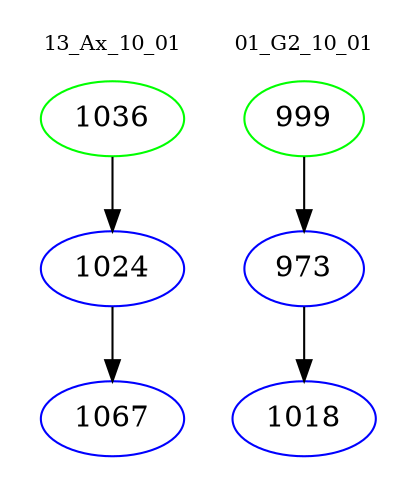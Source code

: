 digraph{
subgraph cluster_0 {
color = white
label = "13_Ax_10_01";
fontsize=10;
T0_1036 [label="1036", color="green"]
T0_1036 -> T0_1024 [color="black"]
T0_1024 [label="1024", color="blue"]
T0_1024 -> T0_1067 [color="black"]
T0_1067 [label="1067", color="blue"]
}
subgraph cluster_1 {
color = white
label = "01_G2_10_01";
fontsize=10;
T1_999 [label="999", color="green"]
T1_999 -> T1_973 [color="black"]
T1_973 [label="973", color="blue"]
T1_973 -> T1_1018 [color="black"]
T1_1018 [label="1018", color="blue"]
}
}
